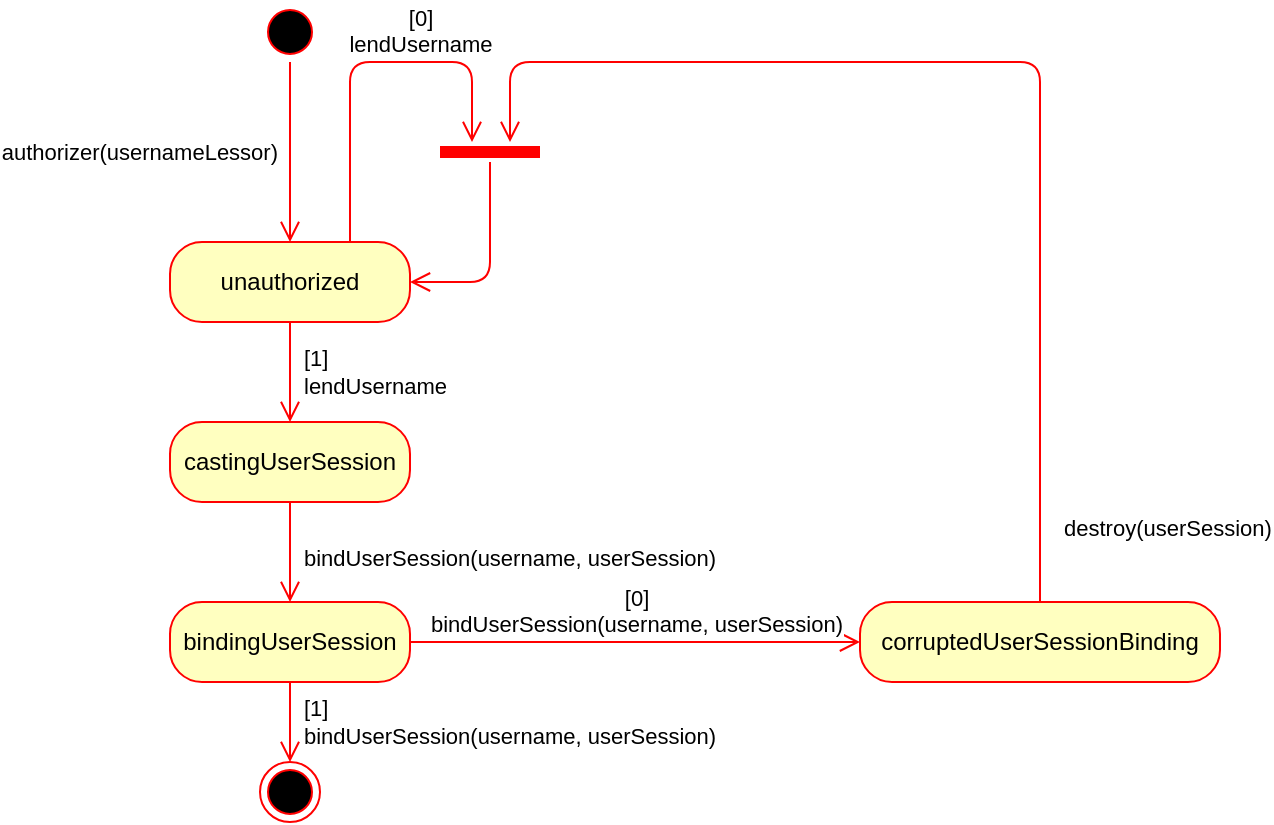 <mxfile version="10.4.9" type="device"><diagram id="k8S0Yz2m883ghm7iyM2_" name="Strona-1"><mxGraphModel dx="1003" dy="522" grid="1" gridSize="10" guides="1" tooltips="1" connect="1" arrows="1" fold="1" page="1" pageScale="1" pageWidth="1169" pageHeight="827" math="0" shadow="0"><root><mxCell id="0"/><mxCell id="1" parent="0"/><mxCell id="ZSXMo_9iqcx70os1wWDx-1" value="" style="ellipse;html=1;shape=startState;fillColor=#000000;strokeColor=#ff0000;" vertex="1" parent="1"><mxGeometry x="320" y="160" width="30" height="30" as="geometry"/></mxCell><mxCell id="ZSXMo_9iqcx70os1wWDx-2" value="authorizer(usernameLessor)" style="edgeStyle=orthogonalEdgeStyle;html=1;verticalAlign=middle;endArrow=open;endSize=8;strokeColor=#ff0000;align=right;" edge="1" source="ZSXMo_9iqcx70os1wWDx-1" parent="1" target="ZSXMo_9iqcx70os1wWDx-3"><mxGeometry y="-5" relative="1" as="geometry"><mxPoint x="335" y="300" as="targetPoint"/><mxPoint as="offset"/></mxGeometry></mxCell><mxCell id="ZSXMo_9iqcx70os1wWDx-3" value="unauthorized" style="rounded=1;whiteSpace=wrap;html=1;arcSize=40;fontColor=#000000;fillColor=#ffffc0;strokeColor=#ff0000;" vertex="1" parent="1"><mxGeometry x="275" y="280" width="120" height="40" as="geometry"/></mxCell><mxCell id="ZSXMo_9iqcx70os1wWDx-4" value="[1]&lt;br&gt;lendUsername" style="edgeStyle=orthogonalEdgeStyle;html=1;verticalAlign=middle;endArrow=open;endSize=8;strokeColor=#ff0000;align=left;" edge="1" source="ZSXMo_9iqcx70os1wWDx-3" parent="1" target="ZSXMo_9iqcx70os1wWDx-6"><mxGeometry y="5" relative="1" as="geometry"><mxPoint x="335" y="360" as="targetPoint"/><mxPoint as="offset"/></mxGeometry></mxCell><mxCell id="ZSXMo_9iqcx70os1wWDx-6" value="castingUserSession" style="rounded=1;whiteSpace=wrap;html=1;arcSize=40;fontColor=#000000;fillColor=#ffffc0;strokeColor=#ff0000;" vertex="1" parent="1"><mxGeometry x="275" y="370" width="120" height="40" as="geometry"/></mxCell><mxCell id="ZSXMo_9iqcx70os1wWDx-8" value="bindingUserSession" style="rounded=1;whiteSpace=wrap;html=1;arcSize=40;fontColor=#000000;fillColor=#ffffc0;strokeColor=#ff0000;" vertex="1" parent="1"><mxGeometry x="275" y="460" width="120" height="40" as="geometry"/></mxCell><mxCell id="ZSXMo_9iqcx70os1wWDx-11" value="&lt;div style=&quot;text-align: center&quot;&gt;[0]&lt;/div&gt;&lt;div style=&quot;text-align: center&quot;&gt;lendUsername&lt;/div&gt;" style="edgeStyle=orthogonalEdgeStyle;html=1;verticalAlign=bottom;endArrow=open;endSize=8;strokeColor=#ff0000;align=center;exitX=0.75;exitY=0;exitDx=0;exitDy=0;" edge="1" parent="1" source="ZSXMo_9iqcx70os1wWDx-3"><mxGeometry x="0.31" relative="1" as="geometry"><mxPoint x="426" y="230" as="targetPoint"/><mxPoint x="345" y="330" as="sourcePoint"/><Array as="points"><mxPoint x="365" y="190"/><mxPoint x="426" y="190"/></Array><mxPoint as="offset"/></mxGeometry></mxCell><mxCell id="ZSXMo_9iqcx70os1wWDx-15" value="bindUserSession(username, userSession)" style="edgeStyle=orthogonalEdgeStyle;html=1;verticalAlign=middle;endArrow=open;endSize=8;strokeColor=#ff0000;align=left;" edge="1" parent="1" source="ZSXMo_9iqcx70os1wWDx-6" target="ZSXMo_9iqcx70os1wWDx-8"><mxGeometry x="0.111" y="5" relative="1" as="geometry"><mxPoint x="345" y="460" as="targetPoint"/><mxPoint x="345" y="410" as="sourcePoint"/><mxPoint as="offset"/></mxGeometry></mxCell><mxCell id="ZSXMo_9iqcx70os1wWDx-16" value="[0]&lt;br&gt;&lt;span&gt;bindUserSession(username, userSession)&lt;/span&gt;&lt;br&gt;" style="edgeStyle=orthogonalEdgeStyle;html=1;verticalAlign=bottom;endArrow=open;endSize=8;strokeColor=#ff0000;" edge="1" parent="1" source="ZSXMo_9iqcx70os1wWDx-8" target="ZSXMo_9iqcx70os1wWDx-21"><mxGeometry relative="1" as="geometry"><mxPoint x="570" y="650" as="targetPoint"/><mxPoint x="345" y="500" as="sourcePoint"/><Array as="points"><mxPoint x="640" y="470"/></Array></mxGeometry></mxCell><mxCell id="ZSXMo_9iqcx70os1wWDx-17" value="" style="ellipse;html=1;shape=endState;fillColor=#000000;strokeColor=#ff0000;" vertex="1" parent="1"><mxGeometry x="320" y="540" width="30" height="30" as="geometry"/></mxCell><mxCell id="ZSXMo_9iqcx70os1wWDx-18" value="&lt;span&gt;[1]&lt;/span&gt;&lt;br&gt;&lt;span&gt;bindUserSession(username, userSession)&lt;/span&gt;" style="edgeStyle=orthogonalEdgeStyle;html=1;verticalAlign=middle;endArrow=open;endSize=8;strokeColor=#ff0000;align=left;" edge="1" parent="1" source="ZSXMo_9iqcx70os1wWDx-8" target="ZSXMo_9iqcx70os1wWDx-17"><mxGeometry y="5" relative="1" as="geometry"><mxPoint x="345" y="550" as="targetPoint"/><mxPoint x="345" y="500" as="sourcePoint"/><mxPoint as="offset"/></mxGeometry></mxCell><mxCell id="ZSXMo_9iqcx70os1wWDx-21" value="corruptedUserSessionBinding" style="rounded=1;whiteSpace=wrap;html=1;arcSize=40;fontColor=#000000;fillColor=#ffffc0;strokeColor=#ff0000;" vertex="1" parent="1"><mxGeometry x="620" y="460" width="180" height="40" as="geometry"/></mxCell><mxCell id="ZSXMo_9iqcx70os1wWDx-23" value="&lt;div style=&quot;text-align: right&quot;&gt;destroy(userSession)&lt;/div&gt;" style="edgeStyle=orthogonalEdgeStyle;html=1;verticalAlign=middle;endArrow=open;endSize=8;strokeColor=#ff0000;align=left;" edge="1" parent="1" source="ZSXMo_9iqcx70os1wWDx-21" target="ZSXMo_9iqcx70os1wWDx-28"><mxGeometry x="-0.871" y="-10" relative="1" as="geometry"><mxPoint x="285" y="310" as="targetPoint"/><mxPoint x="285" y="390" as="sourcePoint"/><Array as="points"><mxPoint x="710" y="190"/><mxPoint x="445" y="190"/></Array><mxPoint as="offset"/></mxGeometry></mxCell><mxCell id="ZSXMo_9iqcx70os1wWDx-28" value="" style="shape=line;html=1;strokeWidth=6;strokeColor=#ff0000;" vertex="1" parent="1"><mxGeometry x="410" y="230" width="50" height="10" as="geometry"/></mxCell><mxCell id="ZSXMo_9iqcx70os1wWDx-29" value="" style="edgeStyle=orthogonalEdgeStyle;html=1;verticalAlign=bottom;endArrow=open;endSize=8;strokeColor=#ff0000;align=right;entryX=1;entryY=0.5;entryDx=0;entryDy=0;" edge="1" source="ZSXMo_9iqcx70os1wWDx-28" parent="1" target="ZSXMo_9iqcx70os1wWDx-3"><mxGeometry relative="1" as="geometry"><mxPoint x="520" y="310" as="targetPoint"/><Array as="points"><mxPoint x="435" y="300"/></Array></mxGeometry></mxCell></root></mxGraphModel></diagram></mxfile>